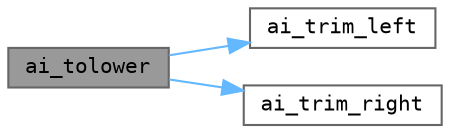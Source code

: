 digraph "ai_tolower"
{
 // LATEX_PDF_SIZE
  bgcolor="transparent";
  edge [fontname=Terminal,fontsize=10,labelfontname=Helvetica,labelfontsize=10];
  node [fontname=Terminal,fontsize=10,shape=box,height=0.2,width=0.4];
  rankdir="LR";
  Node1 [label="ai_tolower",height=0.2,width=0.4,color="gray40", fillcolor="grey60", style="filled", fontcolor="black",tooltip="Performs a ToLower-operation and return the lower-case string."];
  Node1 -> Node2 [color="steelblue1",style="solid"];
  Node2 [label="ai_trim_left",height=0.2,width=0.4,color="grey40", fillcolor="white", style="filled",URL="$include_2assimp_2_string_utils_8h.html#a1c448d6dce27b49ba113901a29fae63b",tooltip="Performs a trim from start (in place)"];
  Node1 -> Node3 [color="steelblue1",style="solid"];
  Node3 [label="ai_trim_right",height=0.2,width=0.4,color="grey40", fillcolor="white", style="filled",URL="$include_2assimp_2_string_utils_8h.html#a58d10ea84557848ee4838066f6c4290b",tooltip="Performs a trim from end (in place)."];
}
